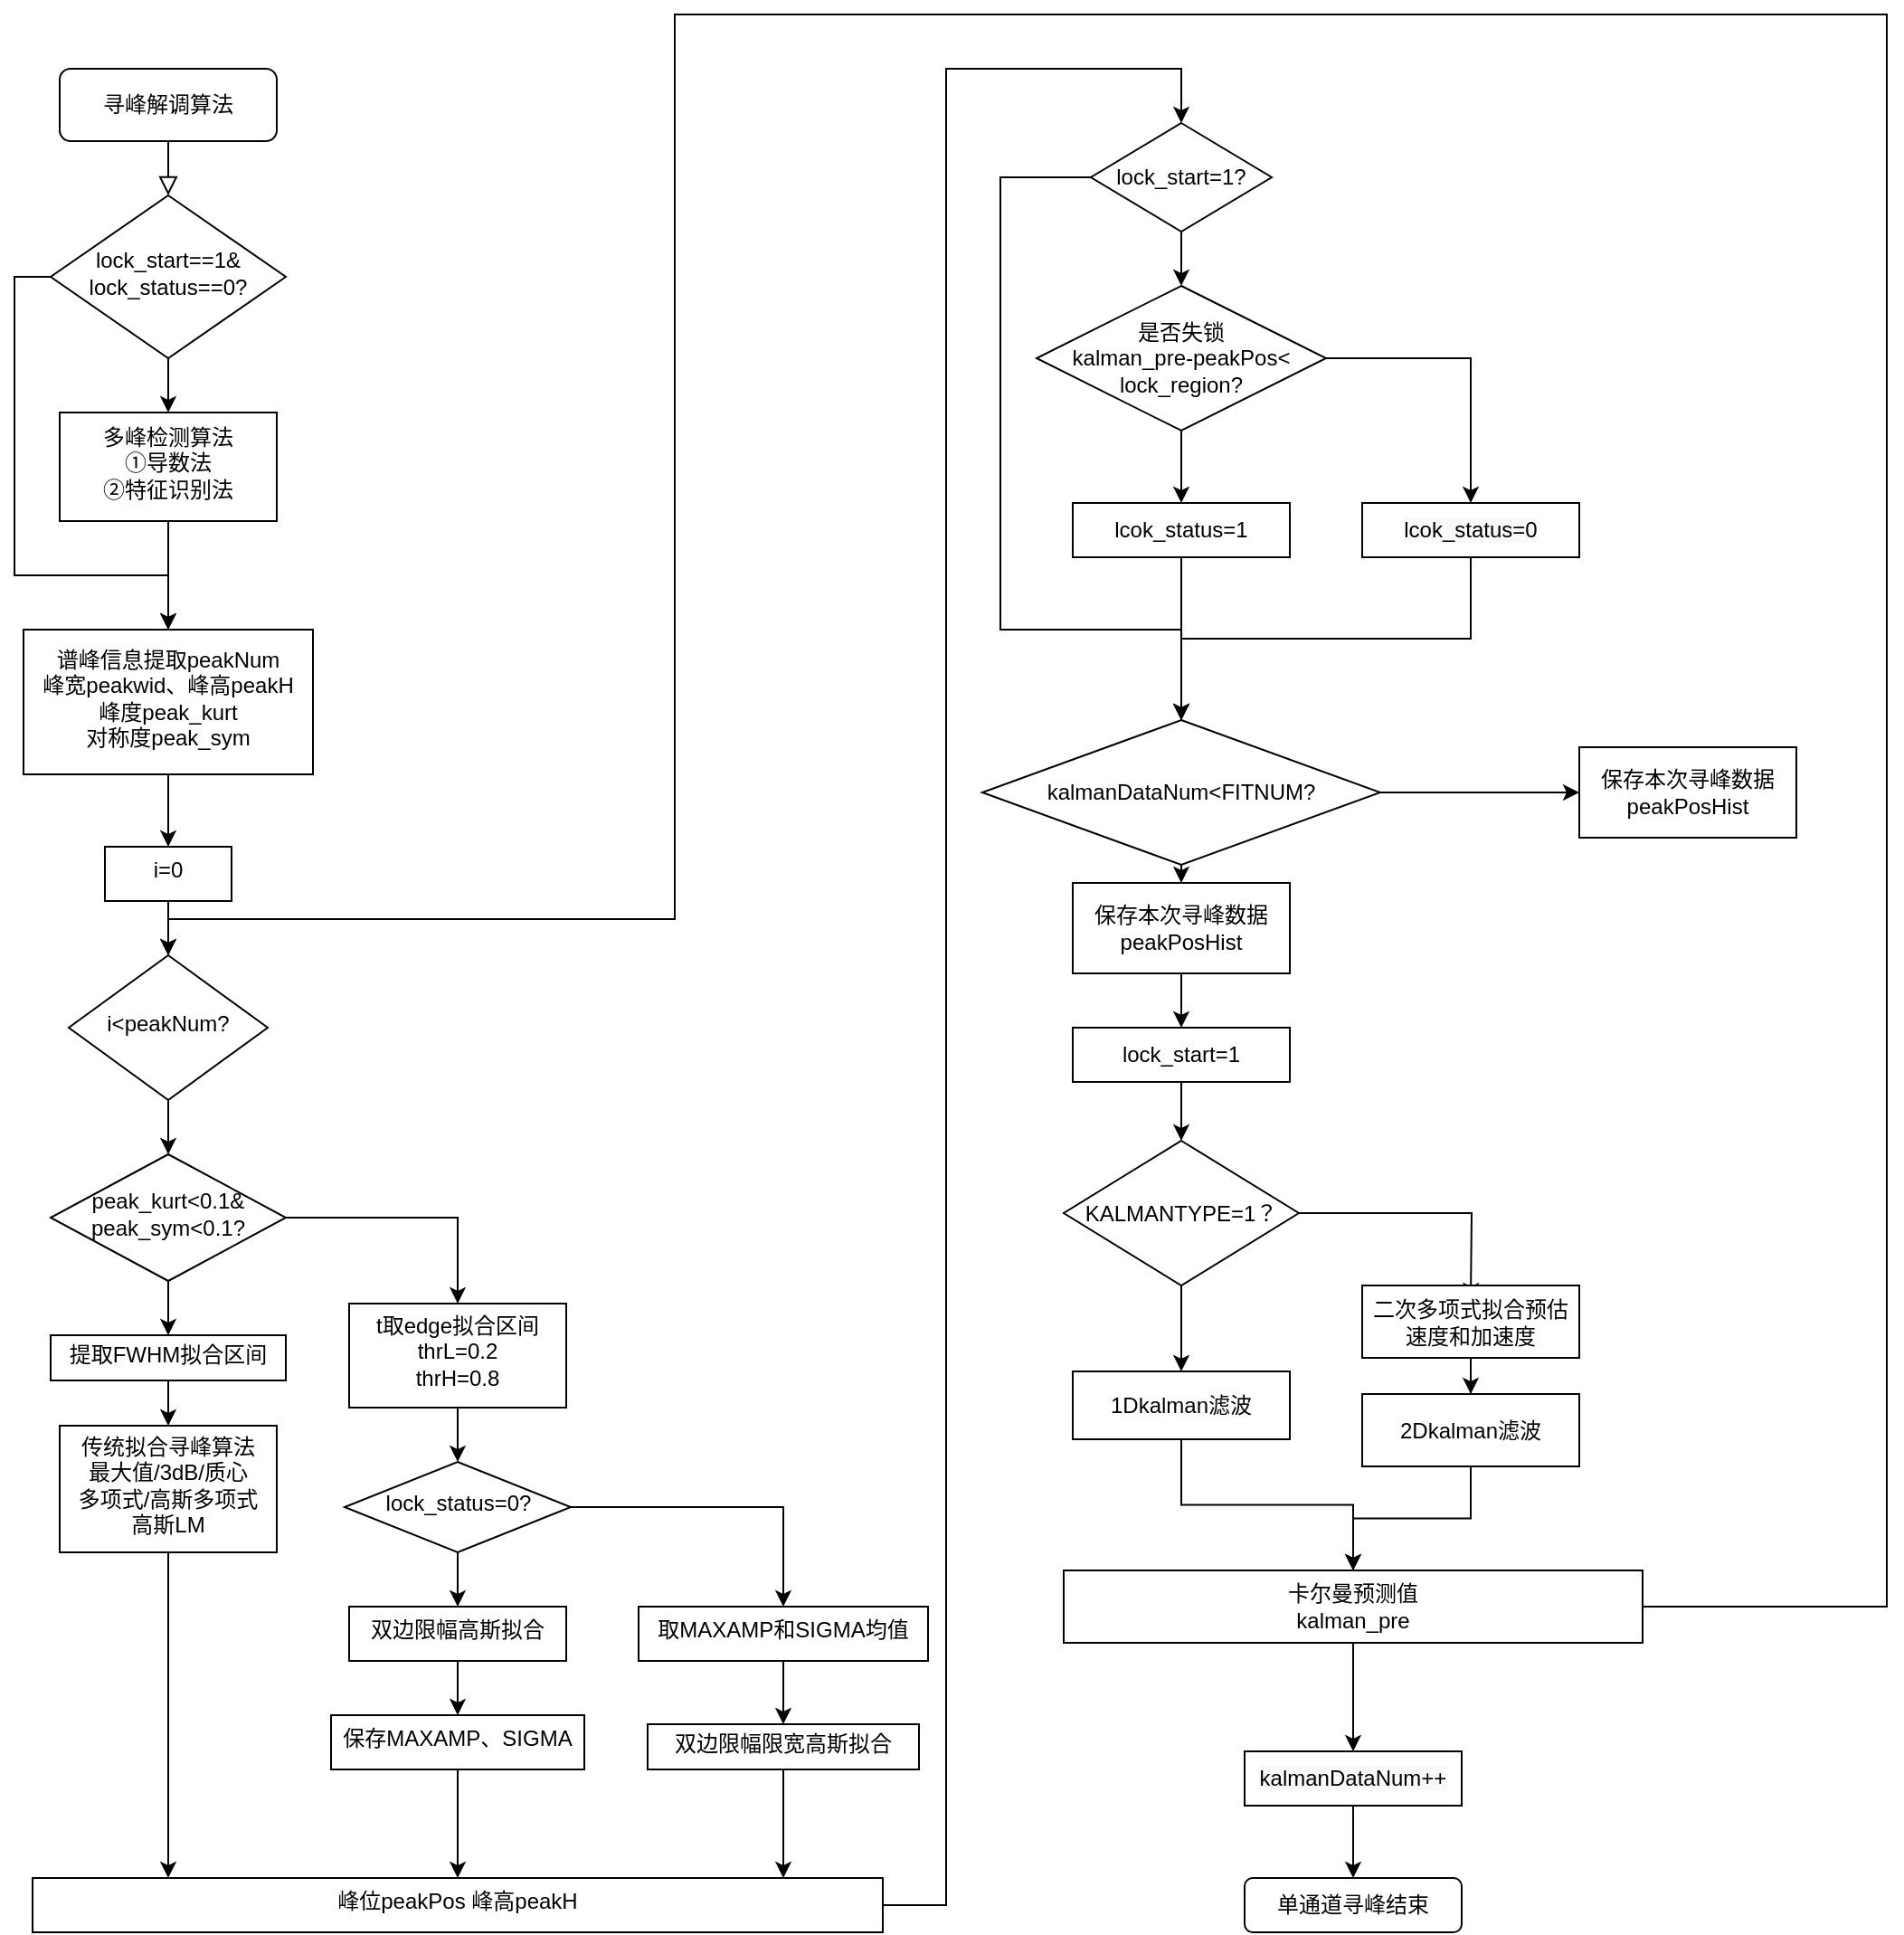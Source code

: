 <mxfile version="17.1.3" type="github">
  <diagram id="C5RBs43oDa-KdzZeNtuy" name="Page-1">
    <mxGraphModel dx="1957" dy="1270" grid="1" gridSize="10" guides="1" tooltips="1" connect="1" arrows="1" fold="1" page="1" pageScale="1" pageWidth="827" pageHeight="1169" math="0" shadow="0">
      <root>
        <mxCell id="WIyWlLk6GJQsqaUBKTNV-0" />
        <mxCell id="WIyWlLk6GJQsqaUBKTNV-1" parent="WIyWlLk6GJQsqaUBKTNV-0" />
        <mxCell id="WIyWlLk6GJQsqaUBKTNV-2" value="" style="rounded=0;html=1;jettySize=auto;orthogonalLoop=1;fontSize=11;endArrow=block;endFill=0;endSize=8;strokeWidth=1;shadow=0;labelBackgroundColor=none;edgeStyle=orthogonalEdgeStyle;" parent="WIyWlLk6GJQsqaUBKTNV-1" source="WIyWlLk6GJQsqaUBKTNV-3" target="WIyWlLk6GJQsqaUBKTNV-6" edge="1">
          <mxGeometry relative="1" as="geometry" />
        </mxCell>
        <mxCell id="WIyWlLk6GJQsqaUBKTNV-3" value="寻峰解调算法" style="rounded=1;whiteSpace=wrap;html=1;fontSize=12;glass=0;strokeWidth=1;shadow=0;" parent="WIyWlLk6GJQsqaUBKTNV-1" vertex="1">
          <mxGeometry x="315" y="60" width="120" height="40" as="geometry" />
        </mxCell>
        <mxCell id="J0x9XYsGi_vWjbkLP-mo-1" value="" style="edgeStyle=orthogonalEdgeStyle;rounded=0;orthogonalLoop=1;jettySize=auto;html=1;" edge="1" parent="WIyWlLk6GJQsqaUBKTNV-1" source="WIyWlLk6GJQsqaUBKTNV-6" target="J0x9XYsGi_vWjbkLP-mo-0">
          <mxGeometry relative="1" as="geometry" />
        </mxCell>
        <mxCell id="J0x9XYsGi_vWjbkLP-mo-85" style="edgeStyle=orthogonalEdgeStyle;rounded=0;orthogonalLoop=1;jettySize=auto;html=1;exitX=0;exitY=0.5;exitDx=0;exitDy=0;entryX=0.5;entryY=0;entryDx=0;entryDy=0;" edge="1" parent="WIyWlLk6GJQsqaUBKTNV-1" source="WIyWlLk6GJQsqaUBKTNV-6" target="J0x9XYsGi_vWjbkLP-mo-4">
          <mxGeometry relative="1" as="geometry">
            <Array as="points">
              <mxPoint x="290" y="175" />
              <mxPoint x="290" y="340" />
              <mxPoint x="375" y="340" />
            </Array>
          </mxGeometry>
        </mxCell>
        <mxCell id="WIyWlLk6GJQsqaUBKTNV-6" value="lock_start==1&amp;amp;&lt;br&gt;lock_status==0?&lt;br&gt;" style="rhombus;whiteSpace=wrap;html=1;shadow=0;fontFamily=Helvetica;fontSize=12;align=center;strokeWidth=1;spacing=6;spacingTop=-4;" parent="WIyWlLk6GJQsqaUBKTNV-1" vertex="1">
          <mxGeometry x="310" y="130" width="130" height="90" as="geometry" />
        </mxCell>
        <mxCell id="WIyWlLk6GJQsqaUBKTNV-11" value="单通道寻峰结束" style="rounded=1;whiteSpace=wrap;html=1;fontSize=12;glass=0;strokeWidth=1;shadow=0;" parent="WIyWlLk6GJQsqaUBKTNV-1" vertex="1">
          <mxGeometry x="970" y="1060" width="120" height="30" as="geometry" />
        </mxCell>
        <mxCell id="J0x9XYsGi_vWjbkLP-mo-5" value="" style="edgeStyle=orthogonalEdgeStyle;rounded=0;orthogonalLoop=1;jettySize=auto;html=1;" edge="1" parent="WIyWlLk6GJQsqaUBKTNV-1" source="J0x9XYsGi_vWjbkLP-mo-0" target="J0x9XYsGi_vWjbkLP-mo-4">
          <mxGeometry relative="1" as="geometry" />
        </mxCell>
        <mxCell id="J0x9XYsGi_vWjbkLP-mo-0" value="多峰检测算法&lt;br&gt;①导数法&lt;br&gt;②特征识别法" style="whiteSpace=wrap;html=1;shadow=0;strokeWidth=1;spacing=6;spacingTop=-4;" vertex="1" parent="WIyWlLk6GJQsqaUBKTNV-1">
          <mxGeometry x="315" y="250" width="120" height="60" as="geometry" />
        </mxCell>
        <mxCell id="J0x9XYsGi_vWjbkLP-mo-7" value="" style="edgeStyle=orthogonalEdgeStyle;rounded=0;orthogonalLoop=1;jettySize=auto;html=1;" edge="1" parent="WIyWlLk6GJQsqaUBKTNV-1" source="J0x9XYsGi_vWjbkLP-mo-4" target="J0x9XYsGi_vWjbkLP-mo-6">
          <mxGeometry relative="1" as="geometry" />
        </mxCell>
        <mxCell id="J0x9XYsGi_vWjbkLP-mo-4" value="谱峰信息提取peakNum&lt;br&gt;峰宽peakwid、峰高peakH&lt;br&gt;峰度peak_kurt&lt;br&gt;对称度peak_sym" style="whiteSpace=wrap;html=1;shadow=0;strokeWidth=1;spacing=6;spacingTop=-4;" vertex="1" parent="WIyWlLk6GJQsqaUBKTNV-1">
          <mxGeometry x="295" y="370" width="160" height="80" as="geometry" />
        </mxCell>
        <mxCell id="J0x9XYsGi_vWjbkLP-mo-9" value="" style="edgeStyle=orthogonalEdgeStyle;rounded=0;orthogonalLoop=1;jettySize=auto;html=1;" edge="1" parent="WIyWlLk6GJQsqaUBKTNV-1" source="J0x9XYsGi_vWjbkLP-mo-6" target="J0x9XYsGi_vWjbkLP-mo-8">
          <mxGeometry relative="1" as="geometry" />
        </mxCell>
        <mxCell id="J0x9XYsGi_vWjbkLP-mo-10" style="edgeStyle=orthogonalEdgeStyle;rounded=0;orthogonalLoop=1;jettySize=auto;html=1;exitX=0.75;exitY=0;exitDx=0;exitDy=0;" edge="1" parent="WIyWlLk6GJQsqaUBKTNV-1" source="J0x9XYsGi_vWjbkLP-mo-6">
          <mxGeometry relative="1" as="geometry">
            <mxPoint x="393" y="500" as="targetPoint" />
          </mxGeometry>
        </mxCell>
        <mxCell id="J0x9XYsGi_vWjbkLP-mo-6" value="i=0" style="whiteSpace=wrap;html=1;shadow=0;strokeWidth=1;spacing=6;spacingTop=-4;" vertex="1" parent="WIyWlLk6GJQsqaUBKTNV-1">
          <mxGeometry x="340" y="490" width="70" height="30" as="geometry" />
        </mxCell>
        <mxCell id="J0x9XYsGi_vWjbkLP-mo-12" value="" style="edgeStyle=orthogonalEdgeStyle;rounded=0;orthogonalLoop=1;jettySize=auto;html=1;" edge="1" parent="WIyWlLk6GJQsqaUBKTNV-1" source="J0x9XYsGi_vWjbkLP-mo-8" target="J0x9XYsGi_vWjbkLP-mo-11">
          <mxGeometry relative="1" as="geometry" />
        </mxCell>
        <mxCell id="J0x9XYsGi_vWjbkLP-mo-8" value="i&amp;lt;peakNum?" style="rhombus;whiteSpace=wrap;html=1;shadow=0;strokeWidth=1;spacing=6;spacingTop=-4;" vertex="1" parent="WIyWlLk6GJQsqaUBKTNV-1">
          <mxGeometry x="320" y="550" width="110" height="80" as="geometry" />
        </mxCell>
        <mxCell id="J0x9XYsGi_vWjbkLP-mo-14" value="" style="edgeStyle=orthogonalEdgeStyle;rounded=0;orthogonalLoop=1;jettySize=auto;html=1;" edge="1" parent="WIyWlLk6GJQsqaUBKTNV-1" source="J0x9XYsGi_vWjbkLP-mo-11" target="J0x9XYsGi_vWjbkLP-mo-13">
          <mxGeometry relative="1" as="geometry" />
        </mxCell>
        <mxCell id="J0x9XYsGi_vWjbkLP-mo-18" value="" style="edgeStyle=orthogonalEdgeStyle;rounded=0;orthogonalLoop=1;jettySize=auto;html=1;" edge="1" parent="WIyWlLk6GJQsqaUBKTNV-1" source="J0x9XYsGi_vWjbkLP-mo-11" target="J0x9XYsGi_vWjbkLP-mo-17">
          <mxGeometry relative="1" as="geometry" />
        </mxCell>
        <mxCell id="J0x9XYsGi_vWjbkLP-mo-11" value="peak_kurt&amp;lt;0.1&amp;amp;&lt;br&gt;peak_sym&amp;lt;0.1?" style="rhombus;whiteSpace=wrap;html=1;shadow=0;strokeWidth=1;spacing=6;spacingTop=-4;" vertex="1" parent="WIyWlLk6GJQsqaUBKTNV-1">
          <mxGeometry x="310" y="660" width="130" height="70" as="geometry" />
        </mxCell>
        <mxCell id="J0x9XYsGi_vWjbkLP-mo-16" value="" style="edgeStyle=orthogonalEdgeStyle;rounded=0;orthogonalLoop=1;jettySize=auto;html=1;" edge="1" parent="WIyWlLk6GJQsqaUBKTNV-1" source="J0x9XYsGi_vWjbkLP-mo-13" target="J0x9XYsGi_vWjbkLP-mo-15">
          <mxGeometry relative="1" as="geometry" />
        </mxCell>
        <mxCell id="J0x9XYsGi_vWjbkLP-mo-13" value="提取FWHM拟合区间" style="whiteSpace=wrap;html=1;shadow=0;strokeWidth=1;spacing=6;spacingTop=-4;" vertex="1" parent="WIyWlLk6GJQsqaUBKTNV-1">
          <mxGeometry x="310" y="760" width="130" height="25" as="geometry" />
        </mxCell>
        <mxCell id="J0x9XYsGi_vWjbkLP-mo-32" value="" style="edgeStyle=orthogonalEdgeStyle;rounded=0;orthogonalLoop=1;jettySize=auto;html=1;" edge="1" parent="WIyWlLk6GJQsqaUBKTNV-1" source="J0x9XYsGi_vWjbkLP-mo-15" target="J0x9XYsGi_vWjbkLP-mo-31">
          <mxGeometry relative="1" as="geometry">
            <Array as="points">
              <mxPoint x="505" y="1090" />
              <mxPoint x="505" y="1090" />
            </Array>
          </mxGeometry>
        </mxCell>
        <mxCell id="J0x9XYsGi_vWjbkLP-mo-15" value="传统拟合寻峰算法&lt;br&gt;最大值/3dB/质心&lt;br&gt;多项式/高斯多项式&lt;br&gt;高斯LM" style="whiteSpace=wrap;html=1;shadow=0;strokeWidth=1;spacing=6;spacingTop=-4;" vertex="1" parent="WIyWlLk6GJQsqaUBKTNV-1">
          <mxGeometry x="315" y="810" width="120" height="70" as="geometry" />
        </mxCell>
        <mxCell id="J0x9XYsGi_vWjbkLP-mo-22" value="" style="edgeStyle=orthogonalEdgeStyle;rounded=0;orthogonalLoop=1;jettySize=auto;html=1;" edge="1" parent="WIyWlLk6GJQsqaUBKTNV-1" source="J0x9XYsGi_vWjbkLP-mo-17" target="J0x9XYsGi_vWjbkLP-mo-21">
          <mxGeometry relative="1" as="geometry" />
        </mxCell>
        <mxCell id="J0x9XYsGi_vWjbkLP-mo-17" value="t取edge拟合区间&lt;br&gt;thrL=0.2&lt;br&gt;thrH=0.8" style="whiteSpace=wrap;html=1;shadow=0;strokeWidth=1;spacing=6;spacingTop=-4;" vertex="1" parent="WIyWlLk6GJQsqaUBKTNV-1">
          <mxGeometry x="475" y="742.5" width="120" height="57.5" as="geometry" />
        </mxCell>
        <mxCell id="J0x9XYsGi_vWjbkLP-mo-24" value="" style="edgeStyle=orthogonalEdgeStyle;rounded=0;orthogonalLoop=1;jettySize=auto;html=1;" edge="1" parent="WIyWlLk6GJQsqaUBKTNV-1" source="J0x9XYsGi_vWjbkLP-mo-21" target="J0x9XYsGi_vWjbkLP-mo-23">
          <mxGeometry relative="1" as="geometry" />
        </mxCell>
        <mxCell id="J0x9XYsGi_vWjbkLP-mo-28" value="" style="edgeStyle=orthogonalEdgeStyle;rounded=0;orthogonalLoop=1;jettySize=auto;html=1;" edge="1" parent="WIyWlLk6GJQsqaUBKTNV-1" source="J0x9XYsGi_vWjbkLP-mo-21" target="J0x9XYsGi_vWjbkLP-mo-27">
          <mxGeometry relative="1" as="geometry" />
        </mxCell>
        <mxCell id="J0x9XYsGi_vWjbkLP-mo-21" value="lock_status=0?" style="rhombus;whiteSpace=wrap;html=1;shadow=0;strokeWidth=1;spacing=6;spacingTop=-4;" vertex="1" parent="WIyWlLk6GJQsqaUBKTNV-1">
          <mxGeometry x="472.5" y="830" width="125" height="50" as="geometry" />
        </mxCell>
        <mxCell id="J0x9XYsGi_vWjbkLP-mo-26" value="" style="edgeStyle=orthogonalEdgeStyle;rounded=0;orthogonalLoop=1;jettySize=auto;html=1;" edge="1" parent="WIyWlLk6GJQsqaUBKTNV-1" source="J0x9XYsGi_vWjbkLP-mo-23" target="J0x9XYsGi_vWjbkLP-mo-25">
          <mxGeometry relative="1" as="geometry" />
        </mxCell>
        <mxCell id="J0x9XYsGi_vWjbkLP-mo-23" value="双边限幅高斯拟合" style="whiteSpace=wrap;html=1;shadow=0;strokeWidth=1;spacing=6;spacingTop=-4;" vertex="1" parent="WIyWlLk6GJQsqaUBKTNV-1">
          <mxGeometry x="475" y="910" width="120" height="30" as="geometry" />
        </mxCell>
        <mxCell id="J0x9XYsGi_vWjbkLP-mo-33" style="edgeStyle=orthogonalEdgeStyle;rounded=0;orthogonalLoop=1;jettySize=auto;html=1;" edge="1" parent="WIyWlLk6GJQsqaUBKTNV-1" source="J0x9XYsGi_vWjbkLP-mo-25" target="J0x9XYsGi_vWjbkLP-mo-31">
          <mxGeometry relative="1" as="geometry" />
        </mxCell>
        <mxCell id="J0x9XYsGi_vWjbkLP-mo-25" value="保存MAXAMP、SIGMA" style="whiteSpace=wrap;html=1;shadow=0;strokeWidth=1;spacing=6;spacingTop=-4;" vertex="1" parent="WIyWlLk6GJQsqaUBKTNV-1">
          <mxGeometry x="465" y="970" width="140" height="30" as="geometry" />
        </mxCell>
        <mxCell id="J0x9XYsGi_vWjbkLP-mo-30" value="" style="edgeStyle=orthogonalEdgeStyle;rounded=0;orthogonalLoop=1;jettySize=auto;html=1;" edge="1" parent="WIyWlLk6GJQsqaUBKTNV-1" source="J0x9XYsGi_vWjbkLP-mo-27" target="J0x9XYsGi_vWjbkLP-mo-29">
          <mxGeometry relative="1" as="geometry" />
        </mxCell>
        <mxCell id="J0x9XYsGi_vWjbkLP-mo-27" value="取MAXAMP和SIGMA均值" style="whiteSpace=wrap;html=1;shadow=0;strokeWidth=1;spacing=6;spacingTop=-4;" vertex="1" parent="WIyWlLk6GJQsqaUBKTNV-1">
          <mxGeometry x="635" y="910" width="160" height="30" as="geometry" />
        </mxCell>
        <mxCell id="J0x9XYsGi_vWjbkLP-mo-34" style="edgeStyle=orthogonalEdgeStyle;rounded=0;orthogonalLoop=1;jettySize=auto;html=1;" edge="1" parent="WIyWlLk6GJQsqaUBKTNV-1" source="J0x9XYsGi_vWjbkLP-mo-29" target="J0x9XYsGi_vWjbkLP-mo-31">
          <mxGeometry relative="1" as="geometry">
            <Array as="points">
              <mxPoint x="665" y="1090" />
              <mxPoint x="665" y="1090" />
            </Array>
          </mxGeometry>
        </mxCell>
        <mxCell id="J0x9XYsGi_vWjbkLP-mo-29" value="双边限幅限宽高斯拟合" style="whiteSpace=wrap;html=1;shadow=0;strokeWidth=1;spacing=6;spacingTop=-4;" vertex="1" parent="WIyWlLk6GJQsqaUBKTNV-1">
          <mxGeometry x="640" y="975" width="150" height="25" as="geometry" />
        </mxCell>
        <mxCell id="J0x9XYsGi_vWjbkLP-mo-36" value="" style="edgeStyle=orthogonalEdgeStyle;rounded=0;orthogonalLoop=1;jettySize=auto;html=1;" edge="1" parent="WIyWlLk6GJQsqaUBKTNV-1" source="J0x9XYsGi_vWjbkLP-mo-31" target="J0x9XYsGi_vWjbkLP-mo-37">
          <mxGeometry relative="1" as="geometry">
            <mxPoint x="885" y="125" as="targetPoint" />
            <Array as="points">
              <mxPoint x="805" y="1075" />
              <mxPoint x="805" y="60" />
              <mxPoint x="935" y="60" />
            </Array>
          </mxGeometry>
        </mxCell>
        <mxCell id="J0x9XYsGi_vWjbkLP-mo-31" value="峰位peakPos 峰高peakH" style="whiteSpace=wrap;html=1;shadow=0;strokeWidth=1;spacing=6;spacingTop=-4;" vertex="1" parent="WIyWlLk6GJQsqaUBKTNV-1">
          <mxGeometry x="300" y="1060" width="470" height="30" as="geometry" />
        </mxCell>
        <mxCell id="J0x9XYsGi_vWjbkLP-mo-40" value="" style="edgeStyle=orthogonalEdgeStyle;rounded=0;orthogonalLoop=1;jettySize=auto;html=1;entryX=0.5;entryY=0;entryDx=0;entryDy=0;" edge="1" parent="WIyWlLk6GJQsqaUBKTNV-1" source="J0x9XYsGi_vWjbkLP-mo-37" target="J0x9XYsGi_vWjbkLP-mo-41">
          <mxGeometry relative="1" as="geometry">
            <mxPoint x="935" y="190" as="targetPoint" />
            <Array as="points" />
          </mxGeometry>
        </mxCell>
        <mxCell id="J0x9XYsGi_vWjbkLP-mo-50" style="edgeStyle=orthogonalEdgeStyle;rounded=0;orthogonalLoop=1;jettySize=auto;html=1;exitX=0;exitY=0.5;exitDx=0;exitDy=0;entryX=0.5;entryY=0;entryDx=0;entryDy=0;" edge="1" parent="WIyWlLk6GJQsqaUBKTNV-1" source="J0x9XYsGi_vWjbkLP-mo-37" target="J0x9XYsGi_vWjbkLP-mo-53">
          <mxGeometry relative="1" as="geometry">
            <mxPoint x="845" y="410" as="targetPoint" />
            <Array as="points">
              <mxPoint x="835" y="120" />
              <mxPoint x="835" y="370" />
              <mxPoint x="935" y="370" />
            </Array>
          </mxGeometry>
        </mxCell>
        <mxCell id="J0x9XYsGi_vWjbkLP-mo-37" value="lock_start=1?&lt;br&gt;" style="rhombus;whiteSpace=wrap;html=1;" vertex="1" parent="WIyWlLk6GJQsqaUBKTNV-1">
          <mxGeometry x="885" y="90" width="100" height="60" as="geometry" />
        </mxCell>
        <mxCell id="J0x9XYsGi_vWjbkLP-mo-45" value="" style="edgeStyle=orthogonalEdgeStyle;rounded=0;orthogonalLoop=1;jettySize=auto;html=1;" edge="1" parent="WIyWlLk6GJQsqaUBKTNV-1" source="J0x9XYsGi_vWjbkLP-mo-41" target="J0x9XYsGi_vWjbkLP-mo-44">
          <mxGeometry relative="1" as="geometry" />
        </mxCell>
        <mxCell id="J0x9XYsGi_vWjbkLP-mo-47" value="" style="edgeStyle=orthogonalEdgeStyle;rounded=0;orthogonalLoop=1;jettySize=auto;html=1;" edge="1" parent="WIyWlLk6GJQsqaUBKTNV-1" source="J0x9XYsGi_vWjbkLP-mo-41" target="J0x9XYsGi_vWjbkLP-mo-46">
          <mxGeometry relative="1" as="geometry" />
        </mxCell>
        <mxCell id="J0x9XYsGi_vWjbkLP-mo-41" value="&lt;span&gt;是否失锁&lt;/span&gt;&lt;br&gt;&lt;span&gt;kalman_pre-peakPos&amp;lt;&lt;br&gt;lock_region?&lt;br&gt;&lt;/span&gt;" style="rhombus;whiteSpace=wrap;html=1;" vertex="1" parent="WIyWlLk6GJQsqaUBKTNV-1">
          <mxGeometry x="855" y="180" width="160" height="80" as="geometry" />
        </mxCell>
        <mxCell id="J0x9XYsGi_vWjbkLP-mo-55" value="" style="edgeStyle=orthogonalEdgeStyle;rounded=0;orthogonalLoop=1;jettySize=auto;html=1;" edge="1" parent="WIyWlLk6GJQsqaUBKTNV-1" source="J0x9XYsGi_vWjbkLP-mo-44" target="J0x9XYsGi_vWjbkLP-mo-53">
          <mxGeometry relative="1" as="geometry" />
        </mxCell>
        <mxCell id="J0x9XYsGi_vWjbkLP-mo-44" value="lcok_status=1" style="whiteSpace=wrap;html=1;" vertex="1" parent="WIyWlLk6GJQsqaUBKTNV-1">
          <mxGeometry x="875" y="300" width="120" height="30" as="geometry" />
        </mxCell>
        <mxCell id="J0x9XYsGi_vWjbkLP-mo-56" style="edgeStyle=orthogonalEdgeStyle;rounded=0;orthogonalLoop=1;jettySize=auto;html=1;exitX=0.5;exitY=1;exitDx=0;exitDy=0;entryX=0.5;entryY=0;entryDx=0;entryDy=0;" edge="1" parent="WIyWlLk6GJQsqaUBKTNV-1" source="J0x9XYsGi_vWjbkLP-mo-46" target="J0x9XYsGi_vWjbkLP-mo-53">
          <mxGeometry relative="1" as="geometry" />
        </mxCell>
        <mxCell id="J0x9XYsGi_vWjbkLP-mo-46" value="&lt;span style=&quot;color: rgb(0 , 0 , 0) ; font-family: &amp;#34;helvetica&amp;#34; ; font-size: 12px ; font-style: normal ; font-weight: 400 ; letter-spacing: normal ; text-align: center ; text-indent: 0px ; text-transform: none ; word-spacing: 0px ; background-color: rgb(248 , 249 , 250) ; display: inline ; float: none&quot;&gt;lcok_status=0&lt;/span&gt;" style="whiteSpace=wrap;html=1;" vertex="1" parent="WIyWlLk6GJQsqaUBKTNV-1">
          <mxGeometry x="1035" y="300" width="120" height="30" as="geometry" />
        </mxCell>
        <mxCell id="J0x9XYsGi_vWjbkLP-mo-58" value="" style="edgeStyle=orthogonalEdgeStyle;rounded=0;orthogonalLoop=1;jettySize=auto;html=1;" edge="1" parent="WIyWlLk6GJQsqaUBKTNV-1" source="J0x9XYsGi_vWjbkLP-mo-53" target="J0x9XYsGi_vWjbkLP-mo-57">
          <mxGeometry relative="1" as="geometry" />
        </mxCell>
        <mxCell id="J0x9XYsGi_vWjbkLP-mo-73" value="" style="edgeStyle=orthogonalEdgeStyle;rounded=0;orthogonalLoop=1;jettySize=auto;html=1;" edge="1" parent="WIyWlLk6GJQsqaUBKTNV-1" source="J0x9XYsGi_vWjbkLP-mo-53" target="J0x9XYsGi_vWjbkLP-mo-70">
          <mxGeometry relative="1" as="geometry" />
        </mxCell>
        <mxCell id="J0x9XYsGi_vWjbkLP-mo-53" value="kalmanDataNum&amp;lt;FITNUM?" style="rhombus;whiteSpace=wrap;html=1;" vertex="1" parent="WIyWlLk6GJQsqaUBKTNV-1">
          <mxGeometry x="825" y="420" width="220" height="80" as="geometry" />
        </mxCell>
        <mxCell id="J0x9XYsGi_vWjbkLP-mo-57" value="保存本次寻峰数据&lt;br&gt;peakPosHist" style="whiteSpace=wrap;html=1;" vertex="1" parent="WIyWlLk6GJQsqaUBKTNV-1">
          <mxGeometry x="1155" y="435" width="120" height="50" as="geometry" />
        </mxCell>
        <mxCell id="J0x9XYsGi_vWjbkLP-mo-63" value="" style="edgeStyle=orthogonalEdgeStyle;rounded=0;orthogonalLoop=1;jettySize=auto;html=1;" edge="1" parent="WIyWlLk6GJQsqaUBKTNV-1" source="J0x9XYsGi_vWjbkLP-mo-61" target="J0x9XYsGi_vWjbkLP-mo-62">
          <mxGeometry relative="1" as="geometry" />
        </mxCell>
        <mxCell id="J0x9XYsGi_vWjbkLP-mo-65" value="" style="edgeStyle=orthogonalEdgeStyle;rounded=0;orthogonalLoop=1;jettySize=auto;html=1;" edge="1" parent="WIyWlLk6GJQsqaUBKTNV-1" source="J0x9XYsGi_vWjbkLP-mo-61">
          <mxGeometry relative="1" as="geometry">
            <mxPoint x="1095" y="740" as="targetPoint" />
          </mxGeometry>
        </mxCell>
        <mxCell id="J0x9XYsGi_vWjbkLP-mo-61" value="KALMANTYPE=1？" style="rhombus;whiteSpace=wrap;html=1;" vertex="1" parent="WIyWlLk6GJQsqaUBKTNV-1">
          <mxGeometry x="870" y="652.5" width="130" height="80" as="geometry" />
        </mxCell>
        <mxCell id="J0x9XYsGi_vWjbkLP-mo-75" value="" style="edgeStyle=orthogonalEdgeStyle;rounded=0;orthogonalLoop=1;jettySize=auto;html=1;" edge="1" parent="WIyWlLk6GJQsqaUBKTNV-1" source="J0x9XYsGi_vWjbkLP-mo-62" target="J0x9XYsGi_vWjbkLP-mo-74">
          <mxGeometry relative="1" as="geometry" />
        </mxCell>
        <mxCell id="J0x9XYsGi_vWjbkLP-mo-62" value="1Dkalman滤波" style="whiteSpace=wrap;html=1;" vertex="1" parent="WIyWlLk6GJQsqaUBKTNV-1">
          <mxGeometry x="875" y="780" width="120" height="37.5" as="geometry" />
        </mxCell>
        <mxCell id="J0x9XYsGi_vWjbkLP-mo-69" value="" style="edgeStyle=orthogonalEdgeStyle;rounded=0;orthogonalLoop=1;jettySize=auto;html=1;" edge="1" parent="WIyWlLk6GJQsqaUBKTNV-1" source="J0x9XYsGi_vWjbkLP-mo-64" target="J0x9XYsGi_vWjbkLP-mo-68">
          <mxGeometry relative="1" as="geometry" />
        </mxCell>
        <mxCell id="J0x9XYsGi_vWjbkLP-mo-64" value="二次多项式拟合预估速度和加速度" style="whiteSpace=wrap;html=1;" vertex="1" parent="WIyWlLk6GJQsqaUBKTNV-1">
          <mxGeometry x="1035" y="732.5" width="120" height="40" as="geometry" />
        </mxCell>
        <mxCell id="J0x9XYsGi_vWjbkLP-mo-76" value="" style="edgeStyle=orthogonalEdgeStyle;rounded=0;orthogonalLoop=1;jettySize=auto;html=1;" edge="1" parent="WIyWlLk6GJQsqaUBKTNV-1" source="J0x9XYsGi_vWjbkLP-mo-68" target="J0x9XYsGi_vWjbkLP-mo-74">
          <mxGeometry relative="1" as="geometry" />
        </mxCell>
        <mxCell id="J0x9XYsGi_vWjbkLP-mo-68" value="2Dkalman滤波" style="whiteSpace=wrap;html=1;" vertex="1" parent="WIyWlLk6GJQsqaUBKTNV-1">
          <mxGeometry x="1035" y="792.5" width="120" height="40" as="geometry" />
        </mxCell>
        <mxCell id="J0x9XYsGi_vWjbkLP-mo-89" value="" style="edgeStyle=orthogonalEdgeStyle;rounded=0;orthogonalLoop=1;jettySize=auto;html=1;" edge="1" parent="WIyWlLk6GJQsqaUBKTNV-1" source="J0x9XYsGi_vWjbkLP-mo-70" target="J0x9XYsGi_vWjbkLP-mo-86">
          <mxGeometry relative="1" as="geometry" />
        </mxCell>
        <mxCell id="J0x9XYsGi_vWjbkLP-mo-70" value="保存本次寻峰数据&lt;br&gt;peakPosHist" style="whiteSpace=wrap;html=1;" vertex="1" parent="WIyWlLk6GJQsqaUBKTNV-1">
          <mxGeometry x="875" y="510" width="120" height="50" as="geometry" />
        </mxCell>
        <mxCell id="J0x9XYsGi_vWjbkLP-mo-78" value="" style="edgeStyle=orthogonalEdgeStyle;rounded=0;orthogonalLoop=1;jettySize=auto;html=1;" edge="1" parent="WIyWlLk6GJQsqaUBKTNV-1" source="J0x9XYsGi_vWjbkLP-mo-74" target="J0x9XYsGi_vWjbkLP-mo-77">
          <mxGeometry relative="1" as="geometry" />
        </mxCell>
        <mxCell id="J0x9XYsGi_vWjbkLP-mo-80" style="edgeStyle=orthogonalEdgeStyle;rounded=0;orthogonalLoop=1;jettySize=auto;html=1;exitX=1;exitY=0.5;exitDx=0;exitDy=0;entryX=0.5;entryY=0;entryDx=0;entryDy=0;" edge="1" parent="WIyWlLk6GJQsqaUBKTNV-1" source="J0x9XYsGi_vWjbkLP-mo-74" target="J0x9XYsGi_vWjbkLP-mo-8">
          <mxGeometry relative="1" as="geometry">
            <Array as="points">
              <mxPoint x="1325" y="910" />
              <mxPoint x="1325" y="30" />
              <mxPoint x="655" y="30" />
              <mxPoint x="655" y="530" />
              <mxPoint x="375" y="530" />
            </Array>
          </mxGeometry>
        </mxCell>
        <mxCell id="J0x9XYsGi_vWjbkLP-mo-74" value="卡尔曼预测值&lt;br&gt;kalman_pre" style="whiteSpace=wrap;html=1;" vertex="1" parent="WIyWlLk6GJQsqaUBKTNV-1">
          <mxGeometry x="870" y="890" width="320" height="40" as="geometry" />
        </mxCell>
        <mxCell id="J0x9XYsGi_vWjbkLP-mo-82" value="" style="edgeStyle=orthogonalEdgeStyle;rounded=0;orthogonalLoop=1;jettySize=auto;html=1;" edge="1" parent="WIyWlLk6GJQsqaUBKTNV-1" source="J0x9XYsGi_vWjbkLP-mo-77" target="WIyWlLk6GJQsqaUBKTNV-11">
          <mxGeometry relative="1" as="geometry" />
        </mxCell>
        <mxCell id="J0x9XYsGi_vWjbkLP-mo-77" value="&lt;span style=&quot;color: rgb(0 , 0 , 0) ; font-family: &amp;#34;helvetica&amp;#34; ; font-size: 12px ; font-style: normal ; font-weight: 400 ; letter-spacing: normal ; text-align: center ; text-indent: 0px ; text-transform: none ; word-spacing: 0px ; background-color: rgb(248 , 249 , 250) ; display: inline ; float: none&quot;&gt;kalmanDataNum++&lt;/span&gt;" style="whiteSpace=wrap;html=1;" vertex="1" parent="WIyWlLk6GJQsqaUBKTNV-1">
          <mxGeometry x="970" y="990" width="120" height="30" as="geometry" />
        </mxCell>
        <mxCell id="J0x9XYsGi_vWjbkLP-mo-88" value="" style="edgeStyle=orthogonalEdgeStyle;rounded=0;orthogonalLoop=1;jettySize=auto;html=1;" edge="1" parent="WIyWlLk6GJQsqaUBKTNV-1" source="J0x9XYsGi_vWjbkLP-mo-86" target="J0x9XYsGi_vWjbkLP-mo-61">
          <mxGeometry relative="1" as="geometry" />
        </mxCell>
        <mxCell id="J0x9XYsGi_vWjbkLP-mo-86" value="lock_start=1" style="rounded=0;whiteSpace=wrap;html=1;" vertex="1" parent="WIyWlLk6GJQsqaUBKTNV-1">
          <mxGeometry x="875" y="590" width="120" height="30" as="geometry" />
        </mxCell>
      </root>
    </mxGraphModel>
  </diagram>
</mxfile>
